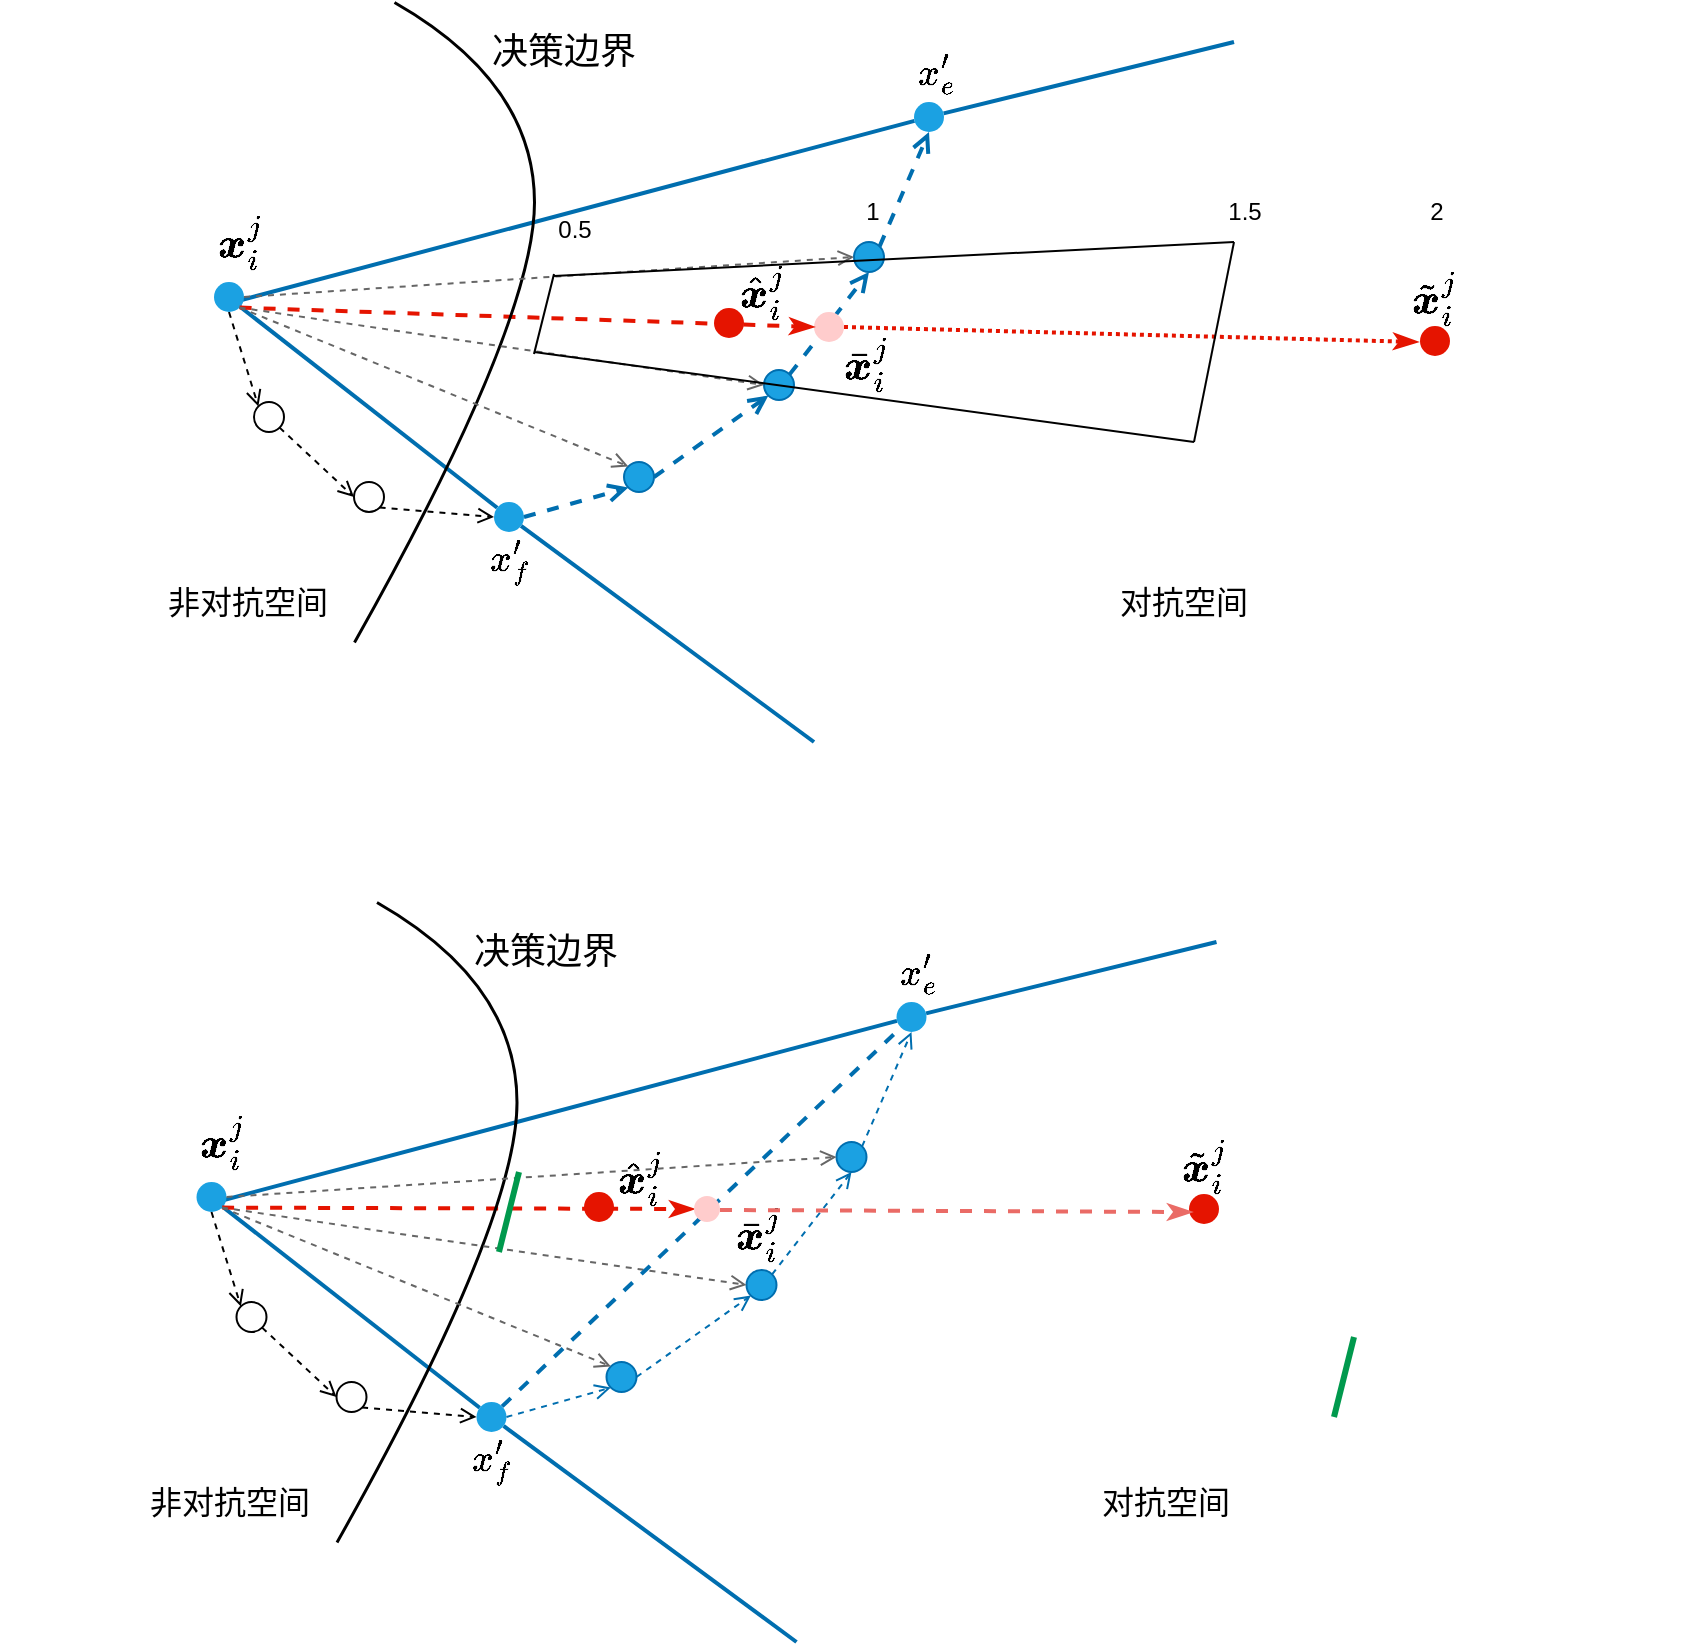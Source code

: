 <mxfile version="21.6.2" type="github">
  <diagram name="第 1 页" id="SlFH0UjXYAc3Q_tesHPk">
    <mxGraphModel dx="1078" dy="654" grid="1" gridSize="10" guides="1" tooltips="1" connect="1" arrows="1" fold="1" page="1" pageScale="1" pageWidth="827" pageHeight="1169" math="1" shadow="0">
      <root>
        <mxCell id="0" />
        <mxCell id="1" parent="0" />
        <mxCell id="TT1RHZWh7HSNXZt-K19b-3" value="" style="endArrow=none;html=1;rounded=0;strokeWidth=2;fillColor=#1ba1e2;strokeColor=#006EAF;" parent="1" source="TT1RHZWh7HSNXZt-K19b-6" edge="1">
          <mxGeometry width="50" height="50" relative="1" as="geometry">
            <mxPoint x="160" y="190" as="sourcePoint" />
            <mxPoint x="450" y="410" as="targetPoint" />
          </mxGeometry>
        </mxCell>
        <mxCell id="TT1RHZWh7HSNXZt-K19b-4" value="" style="endArrow=none;html=1;rounded=0;strokeWidth=2;fillColor=#1ba1e2;strokeColor=#006EAF;" parent="1" source="TT1RHZWh7HSNXZt-K19b-19" edge="1">
          <mxGeometry width="50" height="50" relative="1" as="geometry">
            <mxPoint x="160" y="190" as="sourcePoint" />
            <mxPoint x="660" y="60" as="targetPoint" />
          </mxGeometry>
        </mxCell>
        <mxCell id="TT1RHZWh7HSNXZt-K19b-5" value="" style="endArrow=none;html=1;rounded=0;strokeWidth=2;fillColor=#1ba1e2;strokeColor=#006EAF;" parent="1" target="TT1RHZWh7HSNXZt-K19b-6" edge="1">
          <mxGeometry width="50" height="50" relative="1" as="geometry">
            <mxPoint x="160" y="190" as="sourcePoint" />
            <mxPoint x="370" y="350" as="targetPoint" />
          </mxGeometry>
        </mxCell>
        <mxCell id="TT1RHZWh7HSNXZt-K19b-6" value="" style="ellipse;whiteSpace=wrap;html=1;aspect=fixed;fillColor=#1ba1e2;fontColor=#ffffff;strokeColor=none;" parent="1" vertex="1">
          <mxGeometry x="290" y="290" width="15" height="15" as="geometry" />
        </mxCell>
        <mxCell id="TT1RHZWh7HSNXZt-K19b-7" value="" style="ellipse;whiteSpace=wrap;html=1;aspect=fixed;fillColor=none;fontColor=#ffffff;strokeColor=#000000;" parent="1" vertex="1">
          <mxGeometry x="170" y="240" width="15" height="15" as="geometry" />
        </mxCell>
        <mxCell id="TT1RHZWh7HSNXZt-K19b-8" value="" style="ellipse;whiteSpace=wrap;html=1;aspect=fixed;fillColor=none;fontColor=#ffffff;strokeColor=#000000;" parent="1" vertex="1">
          <mxGeometry x="220" y="280" width="15" height="15" as="geometry" />
        </mxCell>
        <mxCell id="TT1RHZWh7HSNXZt-K19b-9" value="" style="ellipse;whiteSpace=wrap;html=1;aspect=fixed;fillColor=#1ba1e2;fontColor=#ffffff;strokeColor=#006EAF;" parent="1" vertex="1">
          <mxGeometry x="355" y="270" width="15" height="15" as="geometry" />
        </mxCell>
        <mxCell id="TT1RHZWh7HSNXZt-K19b-10" value="" style="ellipse;whiteSpace=wrap;html=1;aspect=fixed;fillColor=#1ba1e2;fontColor=#ffffff;strokeColor=#006EAF;" parent="1" vertex="1">
          <mxGeometry x="425" y="224" width="15" height="15" as="geometry" />
        </mxCell>
        <mxCell id="TT1RHZWh7HSNXZt-K19b-11" value="" style="ellipse;whiteSpace=wrap;html=1;aspect=fixed;fillColor=#1ba1e2;fontColor=#ffffff;strokeColor=#006EAF;" parent="1" vertex="1">
          <mxGeometry x="470" y="160" width="15" height="15" as="geometry" />
        </mxCell>
        <mxCell id="TT1RHZWh7HSNXZt-K19b-12" value="" style="endArrow=open;html=1;rounded=0;dashed=1;endFill=0;exitX=0.5;exitY=1;exitDx=0;exitDy=0;entryX=0;entryY=0;entryDx=0;entryDy=0;" parent="1" source="TT1RHZWh7HSNXZt-K19b-23" target="TT1RHZWh7HSNXZt-K19b-7" edge="1">
          <mxGeometry width="50" height="50" relative="1" as="geometry">
            <mxPoint x="157.5" y="195" as="sourcePoint" />
            <mxPoint x="140" y="253" as="targetPoint" />
          </mxGeometry>
        </mxCell>
        <mxCell id="TT1RHZWh7HSNXZt-K19b-13" value="" style="endArrow=open;html=1;rounded=0;dashed=1;endFill=0;exitX=1;exitY=1;exitDx=0;exitDy=0;entryX=0;entryY=0.5;entryDx=0;entryDy=0;" parent="1" source="TT1RHZWh7HSNXZt-K19b-7" target="TT1RHZWh7HSNXZt-K19b-8" edge="1">
          <mxGeometry width="50" height="50" relative="1" as="geometry">
            <mxPoint x="171" y="273" as="sourcePoint" />
            <mxPoint x="192" y="322" as="targetPoint" />
          </mxGeometry>
        </mxCell>
        <mxCell id="TT1RHZWh7HSNXZt-K19b-14" value="" style="endArrow=open;html=1;rounded=0;dashed=1;endFill=0;exitX=1;exitY=1;exitDx=0;exitDy=0;entryX=0;entryY=0.5;entryDx=0;entryDy=0;" parent="1" source="TT1RHZWh7HSNXZt-K19b-8" target="TT1RHZWh7HSNXZt-K19b-6" edge="1">
          <mxGeometry width="50" height="50" relative="1" as="geometry">
            <mxPoint x="231" y="305" as="sourcePoint" />
            <mxPoint x="273" y="339" as="targetPoint" />
          </mxGeometry>
        </mxCell>
        <mxCell id="TT1RHZWh7HSNXZt-K19b-15" value="" style="endArrow=open;html=1;rounded=0;dashed=1;endFill=0;exitX=1;exitY=0.5;exitDx=0;exitDy=0;entryX=0;entryY=1;entryDx=0;entryDy=0;fillColor=#1ba1e2;strokeColor=#006EAF;strokeWidth=2;" parent="1" source="TT1RHZWh7HSNXZt-K19b-6" target="TT1RHZWh7HSNXZt-K19b-9" edge="1">
          <mxGeometry width="50" height="50" relative="1" as="geometry">
            <mxPoint x="280" y="239" as="sourcePoint" />
            <mxPoint x="339" y="245" as="targetPoint" />
          </mxGeometry>
        </mxCell>
        <mxCell id="TT1RHZWh7HSNXZt-K19b-16" value="" style="endArrow=open;html=1;rounded=0;dashed=1;endFill=0;exitX=1;exitY=0.5;exitDx=0;exitDy=0;entryX=0;entryY=1;entryDx=0;entryDy=0;fillColor=#1ba1e2;strokeColor=#006EAF;strokeWidth=2;" parent="1" source="TT1RHZWh7HSNXZt-K19b-9" target="TT1RHZWh7HSNXZt-K19b-10" edge="1">
          <mxGeometry width="50" height="50" relative="1" as="geometry">
            <mxPoint x="350" y="237.5" as="sourcePoint" />
            <mxPoint x="397" y="217.5" as="targetPoint" />
          </mxGeometry>
        </mxCell>
        <mxCell id="TT1RHZWh7HSNXZt-K19b-17" value="" style="endArrow=open;html=1;rounded=0;dashed=1;endFill=0;exitX=1;exitY=0;exitDx=0;exitDy=0;entryX=0.5;entryY=1;entryDx=0;entryDy=0;fillColor=#1ba1e2;strokeColor=#006EAF;strokeWidth=2;" parent="1" source="TT1RHZWh7HSNXZt-K19b-10" target="TT1RHZWh7HSNXZt-K19b-11" edge="1">
          <mxGeometry width="50" height="50" relative="1" as="geometry">
            <mxPoint x="414" y="197.5" as="sourcePoint" />
            <mxPoint x="461" y="177.5" as="targetPoint" />
          </mxGeometry>
        </mxCell>
        <mxCell id="TT1RHZWh7HSNXZt-K19b-18" value="" style="endArrow=none;html=1;rounded=0;strokeWidth=2;fillColor=#1ba1e2;strokeColor=#006EAF;" parent="1" target="TT1RHZWh7HSNXZt-K19b-19" edge="1">
          <mxGeometry width="50" height="50" relative="1" as="geometry">
            <mxPoint x="160" y="190" as="sourcePoint" />
            <mxPoint x="660" y="60" as="targetPoint" />
          </mxGeometry>
        </mxCell>
        <mxCell id="TT1RHZWh7HSNXZt-K19b-19" value="" style="ellipse;whiteSpace=wrap;html=1;aspect=fixed;fillColor=#1ba1e2;fontColor=#ffffff;strokeColor=none;" parent="1" vertex="1">
          <mxGeometry x="500" y="90" width="15" height="15" as="geometry" />
        </mxCell>
        <mxCell id="TT1RHZWh7HSNXZt-K19b-20" value="" style="endArrow=open;html=1;rounded=0;dashed=1;endFill=0;exitX=1;exitY=0;exitDx=0;exitDy=0;entryX=0.5;entryY=1;entryDx=0;entryDy=0;strokeWidth=2;fillColor=#1ba1e2;strokeColor=#006EAF;" parent="1" source="TT1RHZWh7HSNXZt-K19b-11" target="TT1RHZWh7HSNXZt-K19b-19" edge="1">
          <mxGeometry width="50" height="50" relative="1" as="geometry">
            <mxPoint x="500" y="160" as="sourcePoint" />
            <mxPoint x="540" y="109" as="targetPoint" />
          </mxGeometry>
        </mxCell>
        <mxCell id="TT1RHZWh7HSNXZt-K19b-22" value="" style="ellipse;whiteSpace=wrap;html=1;aspect=fixed;fillColor=#FFCCCC;fontColor=#ffffff;strokeColor=none;" parent="1" vertex="1">
          <mxGeometry x="450" y="195" width="15" height="15" as="geometry" />
        </mxCell>
        <mxCell id="TT1RHZWh7HSNXZt-K19b-23" value="" style="ellipse;whiteSpace=wrap;html=1;aspect=fixed;fillColor=#1ba1e2;fontColor=#ffffff;strokeColor=none;" parent="1" vertex="1">
          <mxGeometry x="150" y="180" width="15" height="15" as="geometry" />
        </mxCell>
        <mxCell id="TT1RHZWh7HSNXZt-K19b-24" value="" style="endArrow=classicThin;html=1;rounded=0;fillColor=#e51400;strokeColor=#E51400;strokeWidth=2;dashed=1;endFill=1;entryX=0;entryY=0.5;entryDx=0;entryDy=0;exitX=1;exitY=1;exitDx=0;exitDy=0;" parent="1" source="TT1RHZWh7HSNXZt-K19b-23" target="TT1RHZWh7HSNXZt-K19b-22" edge="1">
          <mxGeometry width="50" height="50" relative="1" as="geometry">
            <mxPoint x="180" y="170" as="sourcePoint" />
            <mxPoint x="440" y="210" as="targetPoint" />
          </mxGeometry>
        </mxCell>
        <mxCell id="TT1RHZWh7HSNXZt-K19b-25" value="" style="ellipse;whiteSpace=wrap;html=1;aspect=fixed;fillColor=#e51400;fontColor=#ffffff;strokeColor=none;" parent="1" vertex="1">
          <mxGeometry x="753" y="202" width="15" height="15" as="geometry" />
        </mxCell>
        <mxCell id="TT1RHZWh7HSNXZt-K19b-27" value="&lt;font style=&quot;font-size: 18px;&quot;&gt;$$\tilde{\boldsymbol{x}}_{i}^{j}$$&lt;/font&gt;" style="text;html=1;strokeColor=none;fillColor=none;align=center;verticalAlign=middle;whiteSpace=wrap;rounded=0;" parent="1" vertex="1">
          <mxGeometry x="744.25" y="175" width="32.5" height="25" as="geometry" />
        </mxCell>
        <mxCell id="TT1RHZWh7HSNXZt-K19b-28" value="&lt;font style=&quot;font-size: 18px;&quot;&gt;$${\boldsymbol{x}}_{i}^{j}$$&lt;/font&gt;" style="text;html=1;strokeColor=none;fillColor=none;align=center;verticalAlign=middle;whiteSpace=wrap;rounded=0;" parent="1" vertex="1">
          <mxGeometry x="122.5" y="150" width="80" height="19" as="geometry" />
        </mxCell>
        <mxCell id="TT1RHZWh7HSNXZt-K19b-29" value="&lt;font style=&quot;font-size: 16px;&quot;&gt;$$x^{\prime}_f$$&lt;/font&gt;" style="text;html=1;strokeColor=none;fillColor=none;align=center;verticalAlign=middle;whiteSpace=wrap;rounded=0;" parent="1" vertex="1">
          <mxGeometry x="285" y="310" width="25" height="20" as="geometry" />
        </mxCell>
        <mxCell id="TT1RHZWh7HSNXZt-K19b-30" value="&lt;font style=&quot;font-size: 16px;&quot;&gt;$$x^{\prime}_e$$&lt;/font&gt;" style="text;html=1;strokeColor=none;fillColor=none;align=center;verticalAlign=middle;whiteSpace=wrap;rounded=0;" parent="1" vertex="1">
          <mxGeometry x="499" y="66" width="25" height="20" as="geometry" />
        </mxCell>
        <mxCell id="TT1RHZWh7HSNXZt-K19b-31" value="" style="endArrow=none;html=1;strokeWidth=1.5;curved=1;" parent="1" edge="1">
          <mxGeometry width="50" height="50" relative="1" as="geometry">
            <mxPoint x="220" y="360" as="sourcePoint" />
            <mxPoint x="240" y="40" as="targetPoint" />
            <Array as="points">
              <mxPoint x="310" y="200" />
              <mxPoint x="310" y="80" />
            </Array>
          </mxGeometry>
        </mxCell>
        <mxCell id="TT1RHZWh7HSNXZt-K19b-32" value="&lt;font style=&quot;font-size: 18px;&quot;&gt;决策边界&lt;/font&gt;" style="text;html=1;strokeColor=none;fillColor=none;align=center;verticalAlign=middle;whiteSpace=wrap;rounded=0;" parent="1" vertex="1">
          <mxGeometry x="285" y="50" width="80" height="30" as="geometry" />
        </mxCell>
        <mxCell id="TT1RHZWh7HSNXZt-K19b-33" value="&lt;font style=&quot;font-size: 16px;&quot;&gt;对抗空间&lt;/font&gt;" style="text;html=1;strokeColor=none;fillColor=none;align=center;verticalAlign=middle;whiteSpace=wrap;rounded=0;" parent="1" vertex="1">
          <mxGeometry x="600" y="330" width="70" height="20" as="geometry" />
        </mxCell>
        <mxCell id="TT1RHZWh7HSNXZt-K19b-34" value="&lt;font style=&quot;font-size: 16px;&quot;&gt;非对抗空间&lt;/font&gt;" style="text;html=1;strokeColor=none;fillColor=none;align=center;verticalAlign=middle;whiteSpace=wrap;rounded=0;" parent="1" vertex="1">
          <mxGeometry x="122.5" y="330" width="87.5" height="20" as="geometry" />
        </mxCell>
        <mxCell id="TT1RHZWh7HSNXZt-K19b-35" value="" style="endArrow=open;html=1;rounded=0;dashed=1;endFill=0;exitX=1;exitY=1;exitDx=0;exitDy=0;entryX=0;entryY=0;entryDx=0;entryDy=0;fillColor=#f5f5f5;strokeColor=#666666;strokeWidth=1;" parent="1" source="TT1RHZWh7HSNXZt-K19b-23" target="TT1RHZWh7HSNXZt-K19b-9" edge="1">
          <mxGeometry width="50" height="50" relative="1" as="geometry">
            <mxPoint x="310" y="221" as="sourcePoint" />
            <mxPoint x="367" y="180" as="targetPoint" />
          </mxGeometry>
        </mxCell>
        <mxCell id="TT1RHZWh7HSNXZt-K19b-36" value="" style="endArrow=open;html=1;rounded=0;dashed=1;endFill=0;exitX=1;exitY=1;exitDx=0;exitDy=0;entryX=0;entryY=0.5;entryDx=0;entryDy=0;fillColor=#f5f5f5;strokeColor=#666666;strokeWidth=1;" parent="1" source="TT1RHZWh7HSNXZt-K19b-23" target="TT1RHZWh7HSNXZt-K19b-10" edge="1">
          <mxGeometry width="50" height="50" relative="1" as="geometry">
            <mxPoint x="220" y="191" as="sourcePoint" />
            <mxPoint x="414" y="270" as="targetPoint" />
          </mxGeometry>
        </mxCell>
        <mxCell id="TT1RHZWh7HSNXZt-K19b-37" value="" style="endArrow=open;html=1;rounded=0;dashed=1;endFill=0;exitX=1;exitY=0.5;exitDx=0;exitDy=0;entryX=0;entryY=0.5;entryDx=0;entryDy=0;fillColor=#f5f5f5;strokeColor=#666666;strokeWidth=1;" parent="1" source="TT1RHZWh7HSNXZt-K19b-23" target="TT1RHZWh7HSNXZt-K19b-11" edge="1">
          <mxGeometry width="50" height="50" relative="1" as="geometry">
            <mxPoint x="231.5" y="185" as="sourcePoint" />
            <mxPoint x="493.5" y="224" as="targetPoint" />
          </mxGeometry>
        </mxCell>
        <mxCell id="TT1RHZWh7HSNXZt-K19b-40" value="" style="endArrow=classicThin;html=1;rounded=0;fillColor=#e51400;strokeColor=#E51400;strokeWidth=2;dashed=1;endFill=1;entryX=0;entryY=0.5;entryDx=0;entryDy=0;exitX=1;exitY=0.5;exitDx=0;exitDy=0;dashPattern=1 1;" parent="1" source="TT1RHZWh7HSNXZt-K19b-22" edge="1">
          <mxGeometry width="50" height="50" relative="1" as="geometry">
            <mxPoint x="465" y="200" as="sourcePoint" />
            <mxPoint x="752" y="210" as="targetPoint" />
          </mxGeometry>
        </mxCell>
        <mxCell id="TT1RHZWh7HSNXZt-K19b-41" value="" style="ellipse;whiteSpace=wrap;html=1;aspect=fixed;fillColor=#e51400;fontColor=#ffffff;strokeColor=none;" parent="1" vertex="1">
          <mxGeometry x="400" y="193" width="15" height="15" as="geometry" />
        </mxCell>
        <mxCell id="TT1RHZWh7HSNXZt-K19b-42" value="" style="endArrow=none;html=1;rounded=0;" parent="1" edge="1">
          <mxGeometry width="50" height="50" relative="1" as="geometry">
            <mxPoint x="320" y="177" as="sourcePoint" />
            <mxPoint x="660" y="160" as="targetPoint" />
          </mxGeometry>
        </mxCell>
        <mxCell id="TT1RHZWh7HSNXZt-K19b-43" value="" style="endArrow=none;html=1;rounded=0;" parent="1" edge="1">
          <mxGeometry width="50" height="50" relative="1" as="geometry">
            <mxPoint x="310" y="215" as="sourcePoint" />
            <mxPoint x="640" y="260" as="targetPoint" />
          </mxGeometry>
        </mxCell>
        <mxCell id="TT1RHZWh7HSNXZt-K19b-44" value="" style="endArrow=none;html=1;rounded=0;" parent="1" edge="1">
          <mxGeometry width="50" height="50" relative="1" as="geometry">
            <mxPoint x="310" y="216" as="sourcePoint" />
            <mxPoint x="320" y="176" as="targetPoint" />
          </mxGeometry>
        </mxCell>
        <mxCell id="TT1RHZWh7HSNXZt-K19b-45" value="" style="endArrow=none;html=1;rounded=0;" parent="1" edge="1">
          <mxGeometry width="50" height="50" relative="1" as="geometry">
            <mxPoint x="640" y="260" as="sourcePoint" />
            <mxPoint x="660" y="160" as="targetPoint" />
          </mxGeometry>
        </mxCell>
        <mxCell id="TT1RHZWh7HSNXZt-K19b-47" value="&lt;font style=&quot;font-size: 18px;&quot;&gt;$$\bar{\boldsymbol{x}}_{i}^{j}$$&lt;/font&gt;" style="text;whiteSpace=wrap;html=1;" parent="1" vertex="1">
          <mxGeometry x="462.5" y="183.25" width="30" height="38.5" as="geometry" />
        </mxCell>
        <mxCell id="TT1RHZWh7HSNXZt-K19b-49" value="&lt;font style=&quot;font-size: 18px;&quot;&gt;$$\hat{\boldsymbol{x}}_{i}^{j}$$&lt;/font&gt;" style="text;whiteSpace=wrap;html=1;" parent="1" vertex="1">
          <mxGeometry x="411" y="147" width="30" height="38.5" as="geometry" />
        </mxCell>
        <mxCell id="TT1RHZWh7HSNXZt-K19b-50" value="1.5" style="text;html=1;align=center;verticalAlign=middle;resizable=0;points=[];autosize=1;strokeColor=none;fillColor=none;" parent="1" vertex="1">
          <mxGeometry x="645" y="130" width="40" height="30" as="geometry" />
        </mxCell>
        <mxCell id="TT1RHZWh7HSNXZt-K19b-51" value="2" style="text;html=1;align=center;verticalAlign=middle;resizable=0;points=[];autosize=1;strokeColor=none;fillColor=none;" parent="1" vertex="1">
          <mxGeometry x="745.5" y="130" width="30" height="30" as="geometry" />
        </mxCell>
        <mxCell id="TT1RHZWh7HSNXZt-K19b-52" value="1" style="text;html=1;align=center;verticalAlign=middle;resizable=0;points=[];autosize=1;strokeColor=none;fillColor=none;" parent="1" vertex="1">
          <mxGeometry x="464" y="130" width="30" height="30" as="geometry" />
        </mxCell>
        <mxCell id="TT1RHZWh7HSNXZt-K19b-53" value="0.5" style="text;html=1;align=center;verticalAlign=middle;resizable=0;points=[];autosize=1;strokeColor=none;fillColor=none;" parent="1" vertex="1">
          <mxGeometry x="310" y="139" width="40" height="30" as="geometry" />
        </mxCell>
        <mxCell id="bdcaNcctBoLjaKUvEYJE-46" value="" style="endArrow=none;html=1;rounded=0;strokeWidth=2;fillColor=#1ba1e2;strokeColor=#006EAF;" edge="1" parent="1" source="bdcaNcctBoLjaKUvEYJE-49">
          <mxGeometry width="50" height="50" relative="1" as="geometry">
            <mxPoint x="151.25" y="640" as="sourcePoint" />
            <mxPoint x="441.25" y="860" as="targetPoint" />
          </mxGeometry>
        </mxCell>
        <mxCell id="bdcaNcctBoLjaKUvEYJE-47" value="" style="endArrow=none;html=1;rounded=0;strokeWidth=2;fillColor=#1ba1e2;strokeColor=#006EAF;" edge="1" parent="1" source="bdcaNcctBoLjaKUvEYJE-62">
          <mxGeometry width="50" height="50" relative="1" as="geometry">
            <mxPoint x="151.25" y="640" as="sourcePoint" />
            <mxPoint x="651.25" y="510" as="targetPoint" />
          </mxGeometry>
        </mxCell>
        <mxCell id="bdcaNcctBoLjaKUvEYJE-48" value="" style="endArrow=none;html=1;rounded=0;strokeWidth=2;fillColor=#1ba1e2;strokeColor=#006EAF;" edge="1" parent="1" target="bdcaNcctBoLjaKUvEYJE-49">
          <mxGeometry width="50" height="50" relative="1" as="geometry">
            <mxPoint x="151.25" y="640" as="sourcePoint" />
            <mxPoint x="361.25" y="800" as="targetPoint" />
          </mxGeometry>
        </mxCell>
        <mxCell id="bdcaNcctBoLjaKUvEYJE-49" value="" style="ellipse;whiteSpace=wrap;html=1;aspect=fixed;fillColor=#1ba1e2;fontColor=#ffffff;strokeColor=none;" vertex="1" parent="1">
          <mxGeometry x="281.25" y="740" width="15" height="15" as="geometry" />
        </mxCell>
        <mxCell id="bdcaNcctBoLjaKUvEYJE-50" value="" style="ellipse;whiteSpace=wrap;html=1;aspect=fixed;fillColor=none;fontColor=#ffffff;strokeColor=#000000;" vertex="1" parent="1">
          <mxGeometry x="161.25" y="690" width="15" height="15" as="geometry" />
        </mxCell>
        <mxCell id="bdcaNcctBoLjaKUvEYJE-51" value="" style="ellipse;whiteSpace=wrap;html=1;aspect=fixed;fillColor=none;fontColor=#ffffff;strokeColor=#000000;" vertex="1" parent="1">
          <mxGeometry x="211.25" y="730" width="15" height="15" as="geometry" />
        </mxCell>
        <mxCell id="bdcaNcctBoLjaKUvEYJE-52" value="" style="ellipse;whiteSpace=wrap;html=1;aspect=fixed;fillColor=#1ba1e2;fontColor=#ffffff;strokeColor=#006EAF;" vertex="1" parent="1">
          <mxGeometry x="346.25" y="720" width="15" height="15" as="geometry" />
        </mxCell>
        <mxCell id="bdcaNcctBoLjaKUvEYJE-53" value="" style="ellipse;whiteSpace=wrap;html=1;aspect=fixed;fillColor=#1ba1e2;fontColor=#ffffff;strokeColor=#006EAF;" vertex="1" parent="1">
          <mxGeometry x="416.25" y="674" width="15" height="15" as="geometry" />
        </mxCell>
        <mxCell id="bdcaNcctBoLjaKUvEYJE-54" value="" style="ellipse;whiteSpace=wrap;html=1;aspect=fixed;fillColor=#1ba1e2;fontColor=#ffffff;strokeColor=#006EAF;" vertex="1" parent="1">
          <mxGeometry x="461.25" y="610" width="15" height="15" as="geometry" />
        </mxCell>
        <mxCell id="bdcaNcctBoLjaKUvEYJE-55" value="" style="endArrow=open;html=1;rounded=0;dashed=1;endFill=0;exitX=0.5;exitY=1;exitDx=0;exitDy=0;entryX=0;entryY=0;entryDx=0;entryDy=0;" edge="1" parent="1" source="bdcaNcctBoLjaKUvEYJE-65" target="bdcaNcctBoLjaKUvEYJE-50">
          <mxGeometry width="50" height="50" relative="1" as="geometry">
            <mxPoint x="148.75" y="645" as="sourcePoint" />
            <mxPoint x="131.25" y="703" as="targetPoint" />
          </mxGeometry>
        </mxCell>
        <mxCell id="bdcaNcctBoLjaKUvEYJE-56" value="" style="endArrow=open;html=1;rounded=0;dashed=1;endFill=0;exitX=1;exitY=1;exitDx=0;exitDy=0;entryX=0;entryY=0.5;entryDx=0;entryDy=0;" edge="1" parent="1" source="bdcaNcctBoLjaKUvEYJE-50" target="bdcaNcctBoLjaKUvEYJE-51">
          <mxGeometry width="50" height="50" relative="1" as="geometry">
            <mxPoint x="162.25" y="723" as="sourcePoint" />
            <mxPoint x="183.25" y="772" as="targetPoint" />
          </mxGeometry>
        </mxCell>
        <mxCell id="bdcaNcctBoLjaKUvEYJE-57" value="" style="endArrow=open;html=1;rounded=0;dashed=1;endFill=0;exitX=1;exitY=1;exitDx=0;exitDy=0;entryX=0;entryY=0.5;entryDx=0;entryDy=0;" edge="1" parent="1" source="bdcaNcctBoLjaKUvEYJE-51" target="bdcaNcctBoLjaKUvEYJE-49">
          <mxGeometry width="50" height="50" relative="1" as="geometry">
            <mxPoint x="222.25" y="755" as="sourcePoint" />
            <mxPoint x="264.25" y="789" as="targetPoint" />
          </mxGeometry>
        </mxCell>
        <mxCell id="bdcaNcctBoLjaKUvEYJE-58" value="" style="endArrow=open;html=1;rounded=0;dashed=1;endFill=0;exitX=1;exitY=0.5;exitDx=0;exitDy=0;entryX=0;entryY=1;entryDx=0;entryDy=0;fillColor=#1ba1e2;strokeColor=#006EAF;strokeWidth=1;" edge="1" parent="1" source="bdcaNcctBoLjaKUvEYJE-49" target="bdcaNcctBoLjaKUvEYJE-52">
          <mxGeometry width="50" height="50" relative="1" as="geometry">
            <mxPoint x="271.25" y="689" as="sourcePoint" />
            <mxPoint x="330.25" y="695" as="targetPoint" />
          </mxGeometry>
        </mxCell>
        <mxCell id="bdcaNcctBoLjaKUvEYJE-59" value="" style="endArrow=open;html=1;rounded=0;dashed=1;endFill=0;exitX=1;exitY=0.5;exitDx=0;exitDy=0;entryX=0;entryY=1;entryDx=0;entryDy=0;fillColor=#1ba1e2;strokeColor=#006EAF;strokeWidth=1;" edge="1" parent="1" source="bdcaNcctBoLjaKUvEYJE-52" target="bdcaNcctBoLjaKUvEYJE-53">
          <mxGeometry width="50" height="50" relative="1" as="geometry">
            <mxPoint x="341.25" y="687.5" as="sourcePoint" />
            <mxPoint x="388.25" y="667.5" as="targetPoint" />
          </mxGeometry>
        </mxCell>
        <mxCell id="bdcaNcctBoLjaKUvEYJE-60" value="" style="endArrow=open;html=1;rounded=0;dashed=1;endFill=0;exitX=1;exitY=0;exitDx=0;exitDy=0;entryX=0.5;entryY=1;entryDx=0;entryDy=0;fillColor=#1ba1e2;strokeColor=#006EAF;strokeWidth=1;" edge="1" parent="1" source="bdcaNcctBoLjaKUvEYJE-53" target="bdcaNcctBoLjaKUvEYJE-54">
          <mxGeometry width="50" height="50" relative="1" as="geometry">
            <mxPoint x="405.25" y="647.5" as="sourcePoint" />
            <mxPoint x="452.25" y="627.5" as="targetPoint" />
          </mxGeometry>
        </mxCell>
        <mxCell id="bdcaNcctBoLjaKUvEYJE-61" value="" style="endArrow=none;html=1;rounded=0;strokeWidth=2;fillColor=#1ba1e2;strokeColor=#006EAF;" edge="1" parent="1" target="bdcaNcctBoLjaKUvEYJE-62">
          <mxGeometry width="50" height="50" relative="1" as="geometry">
            <mxPoint x="151.25" y="640" as="sourcePoint" />
            <mxPoint x="651.25" y="510" as="targetPoint" />
          </mxGeometry>
        </mxCell>
        <mxCell id="bdcaNcctBoLjaKUvEYJE-62" value="" style="ellipse;whiteSpace=wrap;html=1;aspect=fixed;fillColor=#1ba1e2;fontColor=#ffffff;strokeColor=none;" vertex="1" parent="1">
          <mxGeometry x="491.25" y="540" width="15" height="15" as="geometry" />
        </mxCell>
        <mxCell id="bdcaNcctBoLjaKUvEYJE-63" value="" style="endArrow=open;html=1;rounded=0;dashed=1;endFill=0;exitX=1;exitY=0;exitDx=0;exitDy=0;entryX=0.5;entryY=1;entryDx=0;entryDy=0;strokeWidth=1;fillColor=#1ba1e2;strokeColor=#006EAF;" edge="1" parent="1" source="bdcaNcctBoLjaKUvEYJE-54" target="bdcaNcctBoLjaKUvEYJE-62">
          <mxGeometry width="50" height="50" relative="1" as="geometry">
            <mxPoint x="491.25" y="610" as="sourcePoint" />
            <mxPoint x="531.25" y="559" as="targetPoint" />
          </mxGeometry>
        </mxCell>
        <mxCell id="bdcaNcctBoLjaKUvEYJE-65" value="" style="ellipse;whiteSpace=wrap;html=1;aspect=fixed;fillColor=#1ba1e2;fontColor=#ffffff;strokeColor=none;" vertex="1" parent="1">
          <mxGeometry x="141.25" y="630" width="15" height="15" as="geometry" />
        </mxCell>
        <mxCell id="bdcaNcctBoLjaKUvEYJE-66" value="" style="endArrow=classicThin;html=1;rounded=0;fillColor=#e51400;strokeColor=#E51400;strokeWidth=2;dashed=1;endFill=1;exitX=1;exitY=1;exitDx=0;exitDy=0;entryX=0;entryY=0.5;entryDx=0;entryDy=0;" edge="1" parent="1" source="bdcaNcctBoLjaKUvEYJE-65" target="bdcaNcctBoLjaKUvEYJE-93">
          <mxGeometry width="50" height="50" relative="1" as="geometry">
            <mxPoint x="171.25" y="620" as="sourcePoint" />
            <mxPoint x="340" y="650" as="targetPoint" />
          </mxGeometry>
        </mxCell>
        <mxCell id="bdcaNcctBoLjaKUvEYJE-67" value="" style="ellipse;whiteSpace=wrap;html=1;aspect=fixed;fillColor=#e51400;fontColor=#ffffff;strokeColor=none;" vertex="1" parent="1">
          <mxGeometry x="637.5" y="636" width="15" height="15" as="geometry" />
        </mxCell>
        <mxCell id="bdcaNcctBoLjaKUvEYJE-68" value="&lt;font style=&quot;font-size: 18px;&quot;&gt;$$\tilde{\boldsymbol{x}}_{i}^{j}$$&lt;/font&gt;" style="text;html=1;strokeColor=none;fillColor=none;align=center;verticalAlign=middle;whiteSpace=wrap;rounded=0;" vertex="1" parent="1">
          <mxGeometry x="628.75" y="609" width="32.5" height="25" as="geometry" />
        </mxCell>
        <mxCell id="bdcaNcctBoLjaKUvEYJE-69" value="&lt;font style=&quot;font-size: 18px;&quot;&gt;$${\boldsymbol{x}}_{i}^{j}$$&lt;/font&gt;" style="text;html=1;strokeColor=none;fillColor=none;align=center;verticalAlign=middle;whiteSpace=wrap;rounded=0;" vertex="1" parent="1">
          <mxGeometry x="113.75" y="600" width="80" height="19" as="geometry" />
        </mxCell>
        <mxCell id="bdcaNcctBoLjaKUvEYJE-70" value="&lt;font style=&quot;font-size: 16px;&quot;&gt;$$x^{\prime}_f$$&lt;/font&gt;" style="text;html=1;strokeColor=none;fillColor=none;align=center;verticalAlign=middle;whiteSpace=wrap;rounded=0;" vertex="1" parent="1">
          <mxGeometry x="276.25" y="760" width="25" height="20" as="geometry" />
        </mxCell>
        <mxCell id="bdcaNcctBoLjaKUvEYJE-71" value="&lt;font style=&quot;font-size: 16px;&quot;&gt;$$x^{\prime}_e$$&lt;/font&gt;" style="text;html=1;strokeColor=none;fillColor=none;align=center;verticalAlign=middle;whiteSpace=wrap;rounded=0;" vertex="1" parent="1">
          <mxGeometry x="490.25" y="516" width="25" height="20" as="geometry" />
        </mxCell>
        <mxCell id="bdcaNcctBoLjaKUvEYJE-72" value="" style="endArrow=none;html=1;strokeWidth=1.5;curved=1;" edge="1" parent="1">
          <mxGeometry width="50" height="50" relative="1" as="geometry">
            <mxPoint x="211.25" y="810" as="sourcePoint" />
            <mxPoint x="231.25" y="490" as="targetPoint" />
            <Array as="points">
              <mxPoint x="301.25" y="650" />
              <mxPoint x="301.25" y="530" />
            </Array>
          </mxGeometry>
        </mxCell>
        <mxCell id="bdcaNcctBoLjaKUvEYJE-73" value="&lt;font style=&quot;font-size: 18px;&quot;&gt;决策边界&lt;/font&gt;" style="text;html=1;strokeColor=none;fillColor=none;align=center;verticalAlign=middle;whiteSpace=wrap;rounded=0;" vertex="1" parent="1">
          <mxGeometry x="276.25" y="500" width="80" height="30" as="geometry" />
        </mxCell>
        <mxCell id="bdcaNcctBoLjaKUvEYJE-74" value="&lt;font style=&quot;font-size: 16px;&quot;&gt;对抗空间&lt;/font&gt;" style="text;html=1;strokeColor=none;fillColor=none;align=center;verticalAlign=middle;whiteSpace=wrap;rounded=0;" vertex="1" parent="1">
          <mxGeometry x="591.25" y="780" width="70" height="20" as="geometry" />
        </mxCell>
        <mxCell id="bdcaNcctBoLjaKUvEYJE-75" value="&lt;font style=&quot;font-size: 16px;&quot;&gt;非对抗空间&lt;/font&gt;" style="text;html=1;strokeColor=none;fillColor=none;align=center;verticalAlign=middle;whiteSpace=wrap;rounded=0;" vertex="1" parent="1">
          <mxGeometry x="113.75" y="780" width="87.5" height="20" as="geometry" />
        </mxCell>
        <mxCell id="bdcaNcctBoLjaKUvEYJE-76" value="" style="endArrow=open;html=1;rounded=0;dashed=1;endFill=0;exitX=1;exitY=1;exitDx=0;exitDy=0;entryX=0;entryY=0;entryDx=0;entryDy=0;fillColor=#f5f5f5;strokeColor=#666666;strokeWidth=1;" edge="1" parent="1" source="bdcaNcctBoLjaKUvEYJE-65" target="bdcaNcctBoLjaKUvEYJE-52">
          <mxGeometry width="50" height="50" relative="1" as="geometry">
            <mxPoint x="301.25" y="671" as="sourcePoint" />
            <mxPoint x="358.25" y="630" as="targetPoint" />
          </mxGeometry>
        </mxCell>
        <mxCell id="bdcaNcctBoLjaKUvEYJE-77" value="" style="endArrow=open;html=1;rounded=0;dashed=1;endFill=0;exitX=1;exitY=1;exitDx=0;exitDy=0;entryX=0;entryY=0.5;entryDx=0;entryDy=0;fillColor=#f5f5f5;strokeColor=#666666;strokeWidth=1;" edge="1" parent="1" source="bdcaNcctBoLjaKUvEYJE-65" target="bdcaNcctBoLjaKUvEYJE-53">
          <mxGeometry width="50" height="50" relative="1" as="geometry">
            <mxPoint x="211.25" y="641" as="sourcePoint" />
            <mxPoint x="405.25" y="720" as="targetPoint" />
          </mxGeometry>
        </mxCell>
        <mxCell id="bdcaNcctBoLjaKUvEYJE-78" value="" style="endArrow=open;html=1;rounded=0;dashed=1;endFill=0;exitX=1;exitY=0.5;exitDx=0;exitDy=0;entryX=0;entryY=0.5;entryDx=0;entryDy=0;fillColor=#f5f5f5;strokeColor=#666666;strokeWidth=1;" edge="1" parent="1" source="bdcaNcctBoLjaKUvEYJE-65" target="bdcaNcctBoLjaKUvEYJE-54">
          <mxGeometry width="50" height="50" relative="1" as="geometry">
            <mxPoint x="222.75" y="635" as="sourcePoint" />
            <mxPoint x="484.75" y="674" as="targetPoint" />
          </mxGeometry>
        </mxCell>
        <mxCell id="bdcaNcctBoLjaKUvEYJE-85" value="&lt;font style=&quot;font-size: 18px;&quot;&gt;$$\bar{\boldsymbol{x}}_{i}^{j}$$&lt;/font&gt;" style="text;whiteSpace=wrap;html=1;" vertex="1" parent="1">
          <mxGeometry x="408.75" y="618.25" width="30" height="38.5" as="geometry" />
        </mxCell>
        <mxCell id="bdcaNcctBoLjaKUvEYJE-86" value="&lt;font style=&quot;font-size: 18px;&quot;&gt;$$\hat{\boldsymbol{x}}_{i}^{j}$$&lt;/font&gt;" style="text;whiteSpace=wrap;html=1;" vertex="1" parent="1">
          <mxGeometry x="350" y="590.25" width="30" height="38.5" as="geometry" />
        </mxCell>
        <mxCell id="bdcaNcctBoLjaKUvEYJE-91" value="" style="ellipse;whiteSpace=wrap;html=1;aspect=fixed;fillColor=#e51400;fontColor=#ffffff;strokeColor=none;" vertex="1" parent="1">
          <mxGeometry x="335" y="635" width="15" height="15" as="geometry" />
        </mxCell>
        <mxCell id="bdcaNcctBoLjaKUvEYJE-94" value="" style="endArrow=none;html=1;rounded=0;dashed=1;endFill=0;exitX=1;exitY=0;exitDx=0;exitDy=0;entryX=0;entryY=1;entryDx=0;entryDy=0;strokeWidth=2;fillColor=#1ba1e2;strokeColor=#006EAF;" edge="1" parent="1" source="bdcaNcctBoLjaKUvEYJE-49" target="bdcaNcctBoLjaKUvEYJE-62">
          <mxGeometry width="50" height="50" relative="1" as="geometry">
            <mxPoint x="406.25" y="642" as="sourcePoint" />
            <mxPoint x="431.25" y="585" as="targetPoint" />
          </mxGeometry>
        </mxCell>
        <mxCell id="bdcaNcctBoLjaKUvEYJE-93" value="" style="ellipse;whiteSpace=wrap;html=1;aspect=fixed;fillColor=#FFCCCC;fontColor=#ffffff;strokeColor=none;" vertex="1" parent="1">
          <mxGeometry x="390" y="637" width="13" height="13" as="geometry" />
        </mxCell>
        <mxCell id="bdcaNcctBoLjaKUvEYJE-96" value="" style="endArrow=classicThin;html=1;rounded=0;fillColor=#fad9d5;strokeColor=#EA6B66;strokeWidth=2;dashed=1;endFill=1;exitX=1;exitY=1;exitDx=0;exitDy=0;entryX=0;entryY=0.5;entryDx=0;entryDy=0;" edge="1" parent="1">
          <mxGeometry width="50" height="50" relative="1" as="geometry">
            <mxPoint x="403" y="644" as="sourcePoint" />
            <mxPoint x="639" y="645" as="targetPoint" />
          </mxGeometry>
        </mxCell>
        <mxCell id="bdcaNcctBoLjaKUvEYJE-98" value="" style="endArrow=none;html=1;rounded=0;strokeWidth=3;strokeColor=#00994D;" edge="1" parent="1">
          <mxGeometry width="50" height="50" relative="1" as="geometry">
            <mxPoint x="292.5" y="665" as="sourcePoint" />
            <mxPoint x="302.5" y="625" as="targetPoint" />
          </mxGeometry>
        </mxCell>
        <mxCell id="bdcaNcctBoLjaKUvEYJE-99" value="" style="endArrow=none;html=1;rounded=0;strokeWidth=3;strokeColor=#00994D;" edge="1" parent="1">
          <mxGeometry width="50" height="50" relative="1" as="geometry">
            <mxPoint x="710" y="747.5" as="sourcePoint" />
            <mxPoint x="720" y="707.5" as="targetPoint" />
          </mxGeometry>
        </mxCell>
      </root>
    </mxGraphModel>
  </diagram>
</mxfile>
